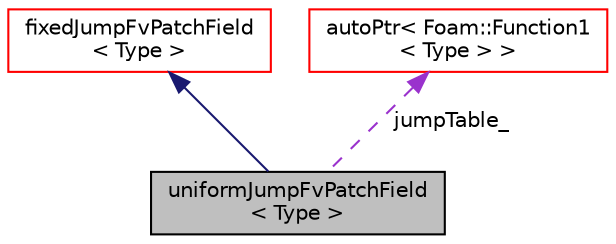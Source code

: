 digraph "uniformJumpFvPatchField&lt; Type &gt;"
{
  bgcolor="transparent";
  edge [fontname="Helvetica",fontsize="10",labelfontname="Helvetica",labelfontsize="10"];
  node [fontname="Helvetica",fontsize="10",shape=record];
  Node1 [label="uniformJumpFvPatchField\l\< Type \>",height=0.2,width=0.4,color="black", fillcolor="grey75", style="filled", fontcolor="black"];
  Node2 -> Node1 [dir="back",color="midnightblue",fontsize="10",style="solid",fontname="Helvetica"];
  Node2 [label="fixedJumpFvPatchField\l\< Type \>",height=0.2,width=0.4,color="red",URL="$a00833.html",tooltip="This boundary condition provides a jump condition, using the cyclic condition as a base..."];
  Node3 -> Node1 [dir="back",color="darkorchid3",fontsize="10",style="dashed",label=" jumpTable_" ,fontname="Helvetica"];
  Node3 [label="autoPtr\< Foam::Function1\l\< Type \> \>",height=0.2,width=0.4,color="red",URL="$a00085.html"];
}
